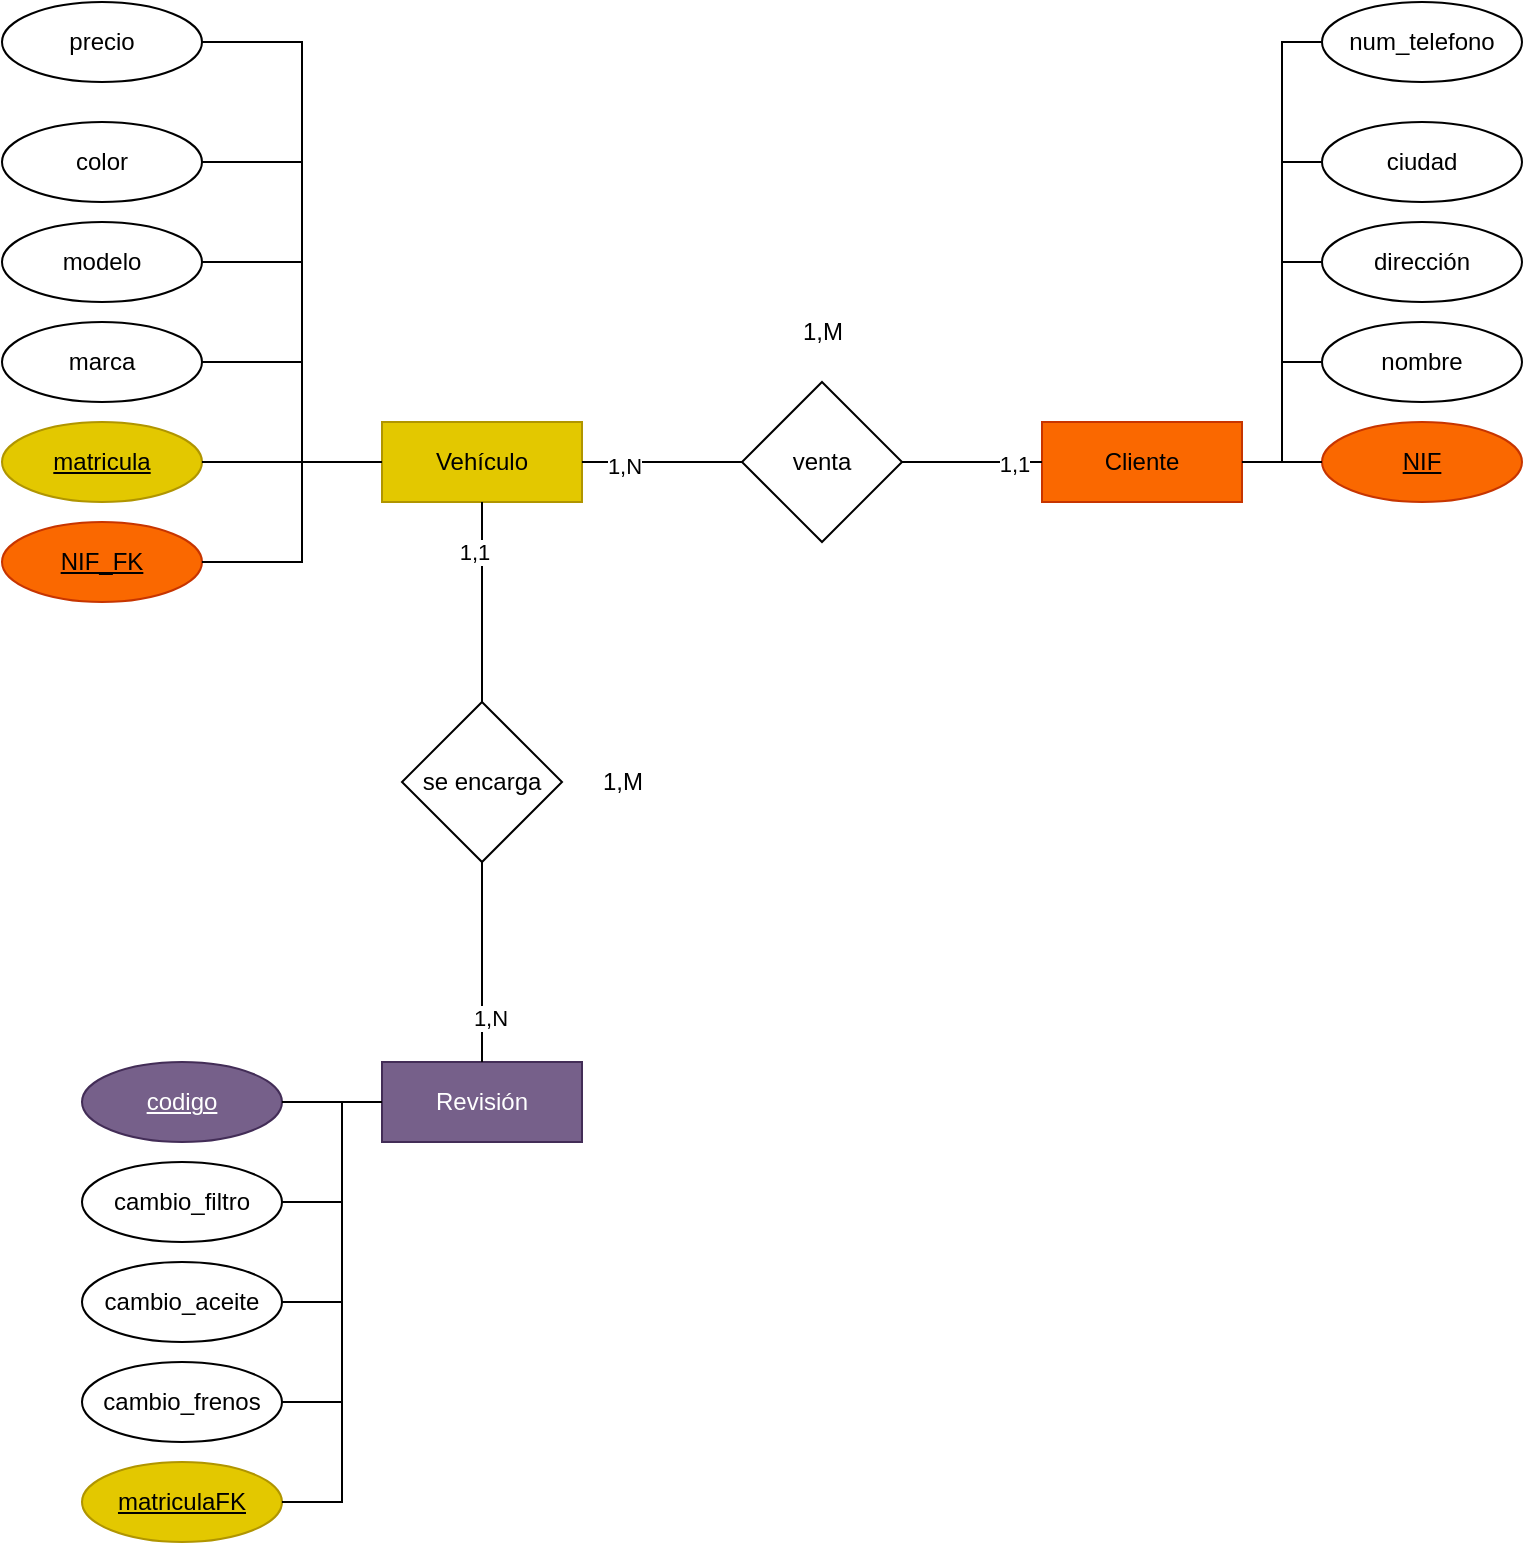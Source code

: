 <mxfile version="20.6.0" type="device"><diagram id="R2lEEEUBdFMjLlhIrx00" name="Page-1"><mxGraphModel dx="1422" dy="786" grid="1" gridSize="10" guides="1" tooltips="1" connect="1" arrows="1" fold="1" page="1" pageScale="1" pageWidth="850" pageHeight="1100" math="0" shadow="0" extFonts="Permanent Marker^https://fonts.googleapis.com/css?family=Permanent+Marker"><root><mxCell id="0"/><mxCell id="1" parent="0"/><mxCell id="EZwXXHK7kTBJeG_P4TNs-1" value="Vehículo" style="whiteSpace=wrap;html=1;align=center;fillColor=#e3c800;fontColor=#000000;strokeColor=#B09500;" vertex="1" parent="1"><mxGeometry x="200" y="260" width="100" height="40" as="geometry"/></mxCell><mxCell id="EZwXXHK7kTBJeG_P4TNs-2" value="marca" style="ellipse;whiteSpace=wrap;html=1;align=center;" vertex="1" parent="1"><mxGeometry x="10" y="210" width="100" height="40" as="geometry"/></mxCell><mxCell id="EZwXXHK7kTBJeG_P4TNs-3" value="matricula" style="ellipse;whiteSpace=wrap;html=1;align=center;fontStyle=4;fillColor=#e3c800;fontColor=#000000;strokeColor=#B09500;" vertex="1" parent="1"><mxGeometry x="10" y="260" width="100" height="40" as="geometry"/></mxCell><mxCell id="EZwXXHK7kTBJeG_P4TNs-4" value="modelo" style="ellipse;whiteSpace=wrap;html=1;align=center;" vertex="1" parent="1"><mxGeometry x="10" y="160" width="100" height="40" as="geometry"/></mxCell><mxCell id="EZwXXHK7kTBJeG_P4TNs-5" value="" style="endArrow=none;html=1;rounded=0;exitX=0;exitY=0.5;exitDx=0;exitDy=0;entryX=1;entryY=0.5;entryDx=0;entryDy=0;" edge="1" parent="1" source="EZwXXHK7kTBJeG_P4TNs-1" target="EZwXXHK7kTBJeG_P4TNs-7"><mxGeometry width="50" height="50" relative="1" as="geometry"><mxPoint x="140" y="300" as="sourcePoint"/><mxPoint x="160" y="280" as="targetPoint"/><Array as="points"><mxPoint x="160" y="280"/><mxPoint x="160" y="70"/></Array></mxGeometry></mxCell><mxCell id="EZwXXHK7kTBJeG_P4TNs-6" value="color" style="ellipse;whiteSpace=wrap;html=1;align=center;" vertex="1" parent="1"><mxGeometry x="10" y="110" width="100" height="40" as="geometry"/></mxCell><mxCell id="EZwXXHK7kTBJeG_P4TNs-7" value="precio" style="ellipse;whiteSpace=wrap;html=1;align=center;" vertex="1" parent="1"><mxGeometry x="10" y="50" width="100" height="40" as="geometry"/></mxCell><mxCell id="EZwXXHK7kTBJeG_P4TNs-8" value="" style="endArrow=none;html=1;rounded=0;exitX=1;exitY=0.5;exitDx=0;exitDy=0;" edge="1" parent="1" source="EZwXXHK7kTBJeG_P4TNs-6"><mxGeometry width="50" height="50" relative="1" as="geometry"><mxPoint x="110" y="180" as="sourcePoint"/><mxPoint x="160" y="130" as="targetPoint"/></mxGeometry></mxCell><mxCell id="EZwXXHK7kTBJeG_P4TNs-9" value="" style="endArrow=none;html=1;rounded=0;exitX=1;exitY=0.5;exitDx=0;exitDy=0;" edge="1" parent="1" source="EZwXXHK7kTBJeG_P4TNs-4"><mxGeometry width="50" height="50" relative="1" as="geometry"><mxPoint x="110" y="230" as="sourcePoint"/><mxPoint x="160" y="180" as="targetPoint"/></mxGeometry></mxCell><mxCell id="EZwXXHK7kTBJeG_P4TNs-10" value="" style="endArrow=none;html=1;rounded=0;exitX=1;exitY=0.5;exitDx=0;exitDy=0;" edge="1" parent="1" source="EZwXXHK7kTBJeG_P4TNs-2"><mxGeometry width="50" height="50" relative="1" as="geometry"><mxPoint x="110" y="280" as="sourcePoint"/><mxPoint x="160" y="230" as="targetPoint"/></mxGeometry></mxCell><mxCell id="EZwXXHK7kTBJeG_P4TNs-11" value="" style="endArrow=none;html=1;rounded=0;" edge="1" parent="1" source="EZwXXHK7kTBJeG_P4TNs-3"><mxGeometry width="50" height="50" relative="1" as="geometry"><mxPoint x="110" y="330" as="sourcePoint"/><mxPoint x="160" y="280" as="targetPoint"/></mxGeometry></mxCell><mxCell id="EZwXXHK7kTBJeG_P4TNs-12" value="Cliente" style="whiteSpace=wrap;html=1;align=center;fillColor=#fa6800;fontColor=#000000;strokeColor=#C73500;" vertex="1" parent="1"><mxGeometry x="530" y="260" width="100" height="40" as="geometry"/></mxCell><mxCell id="EZwXXHK7kTBJeG_P4TNs-13" value="nombre" style="ellipse;whiteSpace=wrap;html=1;align=center;" vertex="1" parent="1"><mxGeometry x="670" y="210" width="100" height="40" as="geometry"/></mxCell><mxCell id="EZwXXHK7kTBJeG_P4TNs-14" value="NIF" style="ellipse;whiteSpace=wrap;html=1;align=center;fontStyle=4;fillColor=#fa6800;fontColor=#000000;strokeColor=#C73500;" vertex="1" parent="1"><mxGeometry x="670" y="260" width="100" height="40" as="geometry"/></mxCell><mxCell id="EZwXXHK7kTBJeG_P4TNs-15" value="dirección" style="ellipse;whiteSpace=wrap;html=1;align=center;" vertex="1" parent="1"><mxGeometry x="670" y="160" width="100" height="40" as="geometry"/></mxCell><mxCell id="EZwXXHK7kTBJeG_P4TNs-17" value="ciudad" style="ellipse;whiteSpace=wrap;html=1;align=center;" vertex="1" parent="1"><mxGeometry x="670" y="110" width="100" height="40" as="geometry"/></mxCell><mxCell id="EZwXXHK7kTBJeG_P4TNs-18" value="num_telefono" style="ellipse;whiteSpace=wrap;html=1;align=center;" vertex="1" parent="1"><mxGeometry x="670" y="50" width="100" height="40" as="geometry"/></mxCell><mxCell id="EZwXXHK7kTBJeG_P4TNs-23" value="" style="endArrow=none;html=1;rounded=0;" edge="1" parent="1"><mxGeometry width="50" height="50" relative="1" as="geometry"><mxPoint x="650" y="180" as="sourcePoint"/><mxPoint x="670" y="180" as="targetPoint"/></mxGeometry></mxCell><mxCell id="EZwXXHK7kTBJeG_P4TNs-24" value="" style="endArrow=none;html=1;rounded=0;" edge="1" parent="1"><mxGeometry width="50" height="50" relative="1" as="geometry"><mxPoint x="650" y="130" as="sourcePoint"/><mxPoint x="670" y="130" as="targetPoint"/></mxGeometry></mxCell><mxCell id="EZwXXHK7kTBJeG_P4TNs-25" value="" style="endArrow=none;html=1;rounded=0;entryX=0;entryY=0.5;entryDx=0;entryDy=0;" edge="1" parent="1" target="EZwXXHK7kTBJeG_P4TNs-18"><mxGeometry width="50" height="50" relative="1" as="geometry"><mxPoint x="650" y="280" as="sourcePoint"/><mxPoint x="650" y="60" as="targetPoint"/><Array as="points"><mxPoint x="650" y="70"/></Array></mxGeometry></mxCell><mxCell id="EZwXXHK7kTBJeG_P4TNs-26" value="" style="endArrow=none;html=1;rounded=0;" edge="1" parent="1" source="EZwXXHK7kTBJeG_P4TNs-12"><mxGeometry width="50" height="50" relative="1" as="geometry"><mxPoint x="620" y="330" as="sourcePoint"/><mxPoint x="670" y="280" as="targetPoint"/></mxGeometry></mxCell><mxCell id="EZwXXHK7kTBJeG_P4TNs-27" value="" style="endArrow=none;html=1;rounded=0;" edge="1" parent="1"><mxGeometry width="50" height="50" relative="1" as="geometry"><mxPoint x="650" y="230" as="sourcePoint"/><mxPoint x="670" y="230" as="targetPoint"/></mxGeometry></mxCell><mxCell id="EZwXXHK7kTBJeG_P4TNs-28" value="Revisión" style="whiteSpace=wrap;html=1;align=center;fillColor=#76608a;fontColor=#ffffff;strokeColor=#432D57;" vertex="1" parent="1"><mxGeometry x="200" y="580" width="100" height="40" as="geometry"/></mxCell><mxCell id="EZwXXHK7kTBJeG_P4TNs-29" value="cambio_filtro" style="ellipse;whiteSpace=wrap;html=1;align=center;" vertex="1" parent="1"><mxGeometry x="50" y="630" width="100" height="40" as="geometry"/></mxCell><mxCell id="EZwXXHK7kTBJeG_P4TNs-30" value="codigo" style="ellipse;whiteSpace=wrap;html=1;align=center;fontStyle=4;fillColor=#76608a;fontColor=#ffffff;strokeColor=#432D57;" vertex="1" parent="1"><mxGeometry x="50" y="580" width="100" height="40" as="geometry"/></mxCell><mxCell id="EZwXXHK7kTBJeG_P4TNs-31" value="cambio_aceite" style="ellipse;whiteSpace=wrap;html=1;align=center;" vertex="1" parent="1"><mxGeometry x="50" y="680" width="100" height="40" as="geometry"/></mxCell><mxCell id="EZwXXHK7kTBJeG_P4TNs-32" value="cambio_frenos" style="ellipse;whiteSpace=wrap;html=1;align=center;" vertex="1" parent="1"><mxGeometry x="50" y="730" width="100" height="40" as="geometry"/></mxCell><mxCell id="EZwXXHK7kTBJeG_P4TNs-33" value="" style="endArrow=none;html=1;rounded=0;exitX=1;exitY=0.5;exitDx=0;exitDy=0;" edge="1" parent="1" source="EZwXXHK7kTBJeG_P4TNs-30"><mxGeometry width="50" height="50" relative="1" as="geometry"><mxPoint x="150" y="650" as="sourcePoint"/><mxPoint x="200" y="600" as="targetPoint"/></mxGeometry></mxCell><mxCell id="EZwXXHK7kTBJeG_P4TNs-34" value="" style="endArrow=none;html=1;rounded=0;exitX=1;exitY=0.5;exitDx=0;exitDy=0;" edge="1" parent="1" source="EZwXXHK7kTBJeG_P4TNs-32"><mxGeometry width="50" height="50" relative="1" as="geometry"><mxPoint x="130" y="650" as="sourcePoint"/><mxPoint x="180" y="600" as="targetPoint"/><Array as="points"><mxPoint x="180" y="750"/></Array></mxGeometry></mxCell><mxCell id="EZwXXHK7kTBJeG_P4TNs-35" value="" style="endArrow=none;html=1;rounded=0;" edge="1" parent="1" source="EZwXXHK7kTBJeG_P4TNs-29"><mxGeometry width="50" height="50" relative="1" as="geometry"><mxPoint x="130" y="700" as="sourcePoint"/><mxPoint x="180" y="650" as="targetPoint"/></mxGeometry></mxCell><mxCell id="EZwXXHK7kTBJeG_P4TNs-36" value="" style="endArrow=none;html=1;rounded=0;" edge="1" parent="1" source="EZwXXHK7kTBJeG_P4TNs-31"><mxGeometry width="50" height="50" relative="1" as="geometry"><mxPoint x="130" y="750" as="sourcePoint"/><mxPoint x="180" y="700" as="targetPoint"/></mxGeometry></mxCell><mxCell id="EZwXXHK7kTBJeG_P4TNs-37" value="venta" style="rhombus;whiteSpace=wrap;html=1;" vertex="1" parent="1"><mxGeometry x="380" y="240" width="80" height="80" as="geometry"/></mxCell><mxCell id="EZwXXHK7kTBJeG_P4TNs-38" value="" style="endArrow=none;html=1;rounded=0;exitX=1;exitY=0.5;exitDx=0;exitDy=0;" edge="1" parent="1" source="EZwXXHK7kTBJeG_P4TNs-1"><mxGeometry width="50" height="50" relative="1" as="geometry"><mxPoint x="330" y="330" as="sourcePoint"/><mxPoint x="380" y="280" as="targetPoint"/></mxGeometry></mxCell><mxCell id="EZwXXHK7kTBJeG_P4TNs-44" value="1,N" style="edgeLabel;html=1;align=center;verticalAlign=middle;resizable=0;points=[];" vertex="1" connectable="0" parent="EZwXXHK7kTBJeG_P4TNs-38"><mxGeometry x="-0.475" y="-2" relative="1" as="geometry"><mxPoint as="offset"/></mxGeometry></mxCell><mxCell id="EZwXXHK7kTBJeG_P4TNs-39" value="" style="endArrow=none;html=1;rounded=0;exitX=1;exitY=0.5;exitDx=0;exitDy=0;" edge="1" parent="1" source="EZwXXHK7kTBJeG_P4TNs-37"><mxGeometry width="50" height="50" relative="1" as="geometry"><mxPoint x="480" y="330" as="sourcePoint"/><mxPoint x="530" y="280" as="targetPoint"/></mxGeometry></mxCell><mxCell id="EZwXXHK7kTBJeG_P4TNs-48" value="1,1" style="edgeLabel;html=1;align=center;verticalAlign=middle;resizable=0;points=[];" vertex="1" connectable="0" parent="EZwXXHK7kTBJeG_P4TNs-39"><mxGeometry x="0.6" y="-1" relative="1" as="geometry"><mxPoint as="offset"/></mxGeometry></mxCell><mxCell id="EZwXXHK7kTBJeG_P4TNs-40" value="se encarga" style="rhombus;whiteSpace=wrap;html=1;" vertex="1" parent="1"><mxGeometry x="210" y="400" width="80" height="80" as="geometry"/></mxCell><mxCell id="EZwXXHK7kTBJeG_P4TNs-41" value="" style="endArrow=none;html=1;rounded=0;exitX=0.5;exitY=0;exitDx=0;exitDy=0;" edge="1" parent="1" source="EZwXXHK7kTBJeG_P4TNs-40"><mxGeometry width="50" height="50" relative="1" as="geometry"><mxPoint x="200" y="350" as="sourcePoint"/><mxPoint x="250" y="300" as="targetPoint"/></mxGeometry></mxCell><mxCell id="EZwXXHK7kTBJeG_P4TNs-46" value="1,1" style="edgeLabel;html=1;align=center;verticalAlign=middle;resizable=0;points=[];" vertex="1" connectable="0" parent="EZwXXHK7kTBJeG_P4TNs-41"><mxGeometry x="0.5" y="4" relative="1" as="geometry"><mxPoint as="offset"/></mxGeometry></mxCell><mxCell id="EZwXXHK7kTBJeG_P4TNs-42" value="" style="endArrow=none;html=1;rounded=0;" edge="1" parent="1" source="EZwXXHK7kTBJeG_P4TNs-28"><mxGeometry width="50" height="50" relative="1" as="geometry"><mxPoint x="200" y="530" as="sourcePoint"/><mxPoint x="250" y="480" as="targetPoint"/></mxGeometry></mxCell><mxCell id="EZwXXHK7kTBJeG_P4TNs-45" value="1,N" style="edgeLabel;html=1;align=center;verticalAlign=middle;resizable=0;points=[];" vertex="1" connectable="0" parent="EZwXXHK7kTBJeG_P4TNs-42"><mxGeometry x="-0.56" y="-4" relative="1" as="geometry"><mxPoint as="offset"/></mxGeometry></mxCell><mxCell id="EZwXXHK7kTBJeG_P4TNs-47" value="1,M" style="text;html=1;align=center;verticalAlign=middle;resizable=0;points=[];autosize=1;strokeColor=none;fillColor=none;" vertex="1" parent="1"><mxGeometry x="300" y="425" width="40" height="30" as="geometry"/></mxCell><mxCell id="EZwXXHK7kTBJeG_P4TNs-49" value="1,M" style="text;html=1;align=center;verticalAlign=middle;resizable=0;points=[];autosize=1;strokeColor=none;fillColor=none;" vertex="1" parent="1"><mxGeometry x="400" y="200" width="40" height="30" as="geometry"/></mxCell><mxCell id="EZwXXHK7kTBJeG_P4TNs-50" value="matriculaFK" style="ellipse;whiteSpace=wrap;html=1;align=center;fontStyle=4;fillColor=#e3c800;fontColor=#000000;strokeColor=#B09500;" vertex="1" parent="1"><mxGeometry x="50" y="780" width="100" height="40" as="geometry"/></mxCell><mxCell id="EZwXXHK7kTBJeG_P4TNs-51" value="" style="endArrow=none;html=1;rounded=0;exitX=1;exitY=0.5;exitDx=0;exitDy=0;" edge="1" parent="1" source="EZwXXHK7kTBJeG_P4TNs-50"><mxGeometry width="50" height="50" relative="1" as="geometry"><mxPoint x="180" y="800" as="sourcePoint"/><mxPoint x="180" y="750" as="targetPoint"/><Array as="points"><mxPoint x="180" y="800"/></Array></mxGeometry></mxCell><mxCell id="EZwXXHK7kTBJeG_P4TNs-52" value="NIF_FK" style="ellipse;whiteSpace=wrap;html=1;align=center;fontStyle=4;fillColor=#fa6800;fontColor=#000000;strokeColor=#C73500;" vertex="1" parent="1"><mxGeometry x="10" y="310" width="100" height="40" as="geometry"/></mxCell><mxCell id="EZwXXHK7kTBJeG_P4TNs-53" value="" style="endArrow=none;html=1;rounded=0;" edge="1" parent="1"><mxGeometry width="50" height="50" relative="1" as="geometry"><mxPoint x="110" y="330" as="sourcePoint"/><mxPoint x="160" y="280" as="targetPoint"/><Array as="points"><mxPoint x="160" y="330"/></Array></mxGeometry></mxCell></root></mxGraphModel></diagram></mxfile>